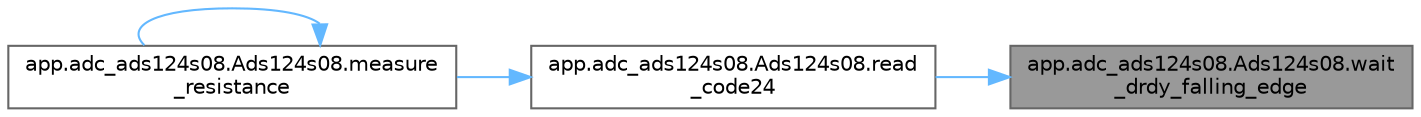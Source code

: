 digraph "app.adc_ads124s08.Ads124s08.wait_drdy_falling_edge"
{
 // LATEX_PDF_SIZE
  bgcolor="transparent";
  edge [fontname=Helvetica,fontsize=10,labelfontname=Helvetica,labelfontsize=10];
  node [fontname=Helvetica,fontsize=10,shape=box,height=0.2,width=0.4];
  rankdir="RL";
  Node1 [id="Node000001",label="app.adc_ads124s08.Ads124s08.wait\l_drdy_falling_edge",height=0.2,width=0.4,color="gray40", fillcolor="grey60", style="filled", fontcolor="black",tooltip="Attend un front descendant sur DRDY (HIGH -> LOW) avec timeout."];
  Node1 -> Node2 [id="edge1_Node000001_Node000002",dir="back",color="steelblue1",style="solid",tooltip=" "];
  Node2 [id="Node000002",label="app.adc_ads124s08.Ads124s08.read\l_code24",height=0.2,width=0.4,color="grey40", fillcolor="white", style="filled",URL="$classapp_1_1adc__ads124s08_1_1_ads124s08.html#ac53728ccbaada975b3204c4e3a4364aa",tooltip="Lit un code de données 24 bits depuis l'ADC."];
  Node2 -> Node3 [id="edge2_Node000002_Node000003",dir="back",color="steelblue1",style="solid",tooltip=" "];
  Node3 [id="Node000003",label="app.adc_ads124s08.Ads124s08.measure\l_resistance",height=0.2,width=0.4,color="grey40", fillcolor="white", style="filled",URL="$classapp_1_1adc__ads124s08_1_1_ads124s08.html#a6c3422094f1375f8e91bff96eb299f69",tooltip="Mesure la résistance d'une sonde via l'ADC."];
  Node3 -> Node3 [id="edge3_Node000003_Node000003",dir="back",color="steelblue1",style="solid",tooltip=" "];
}
